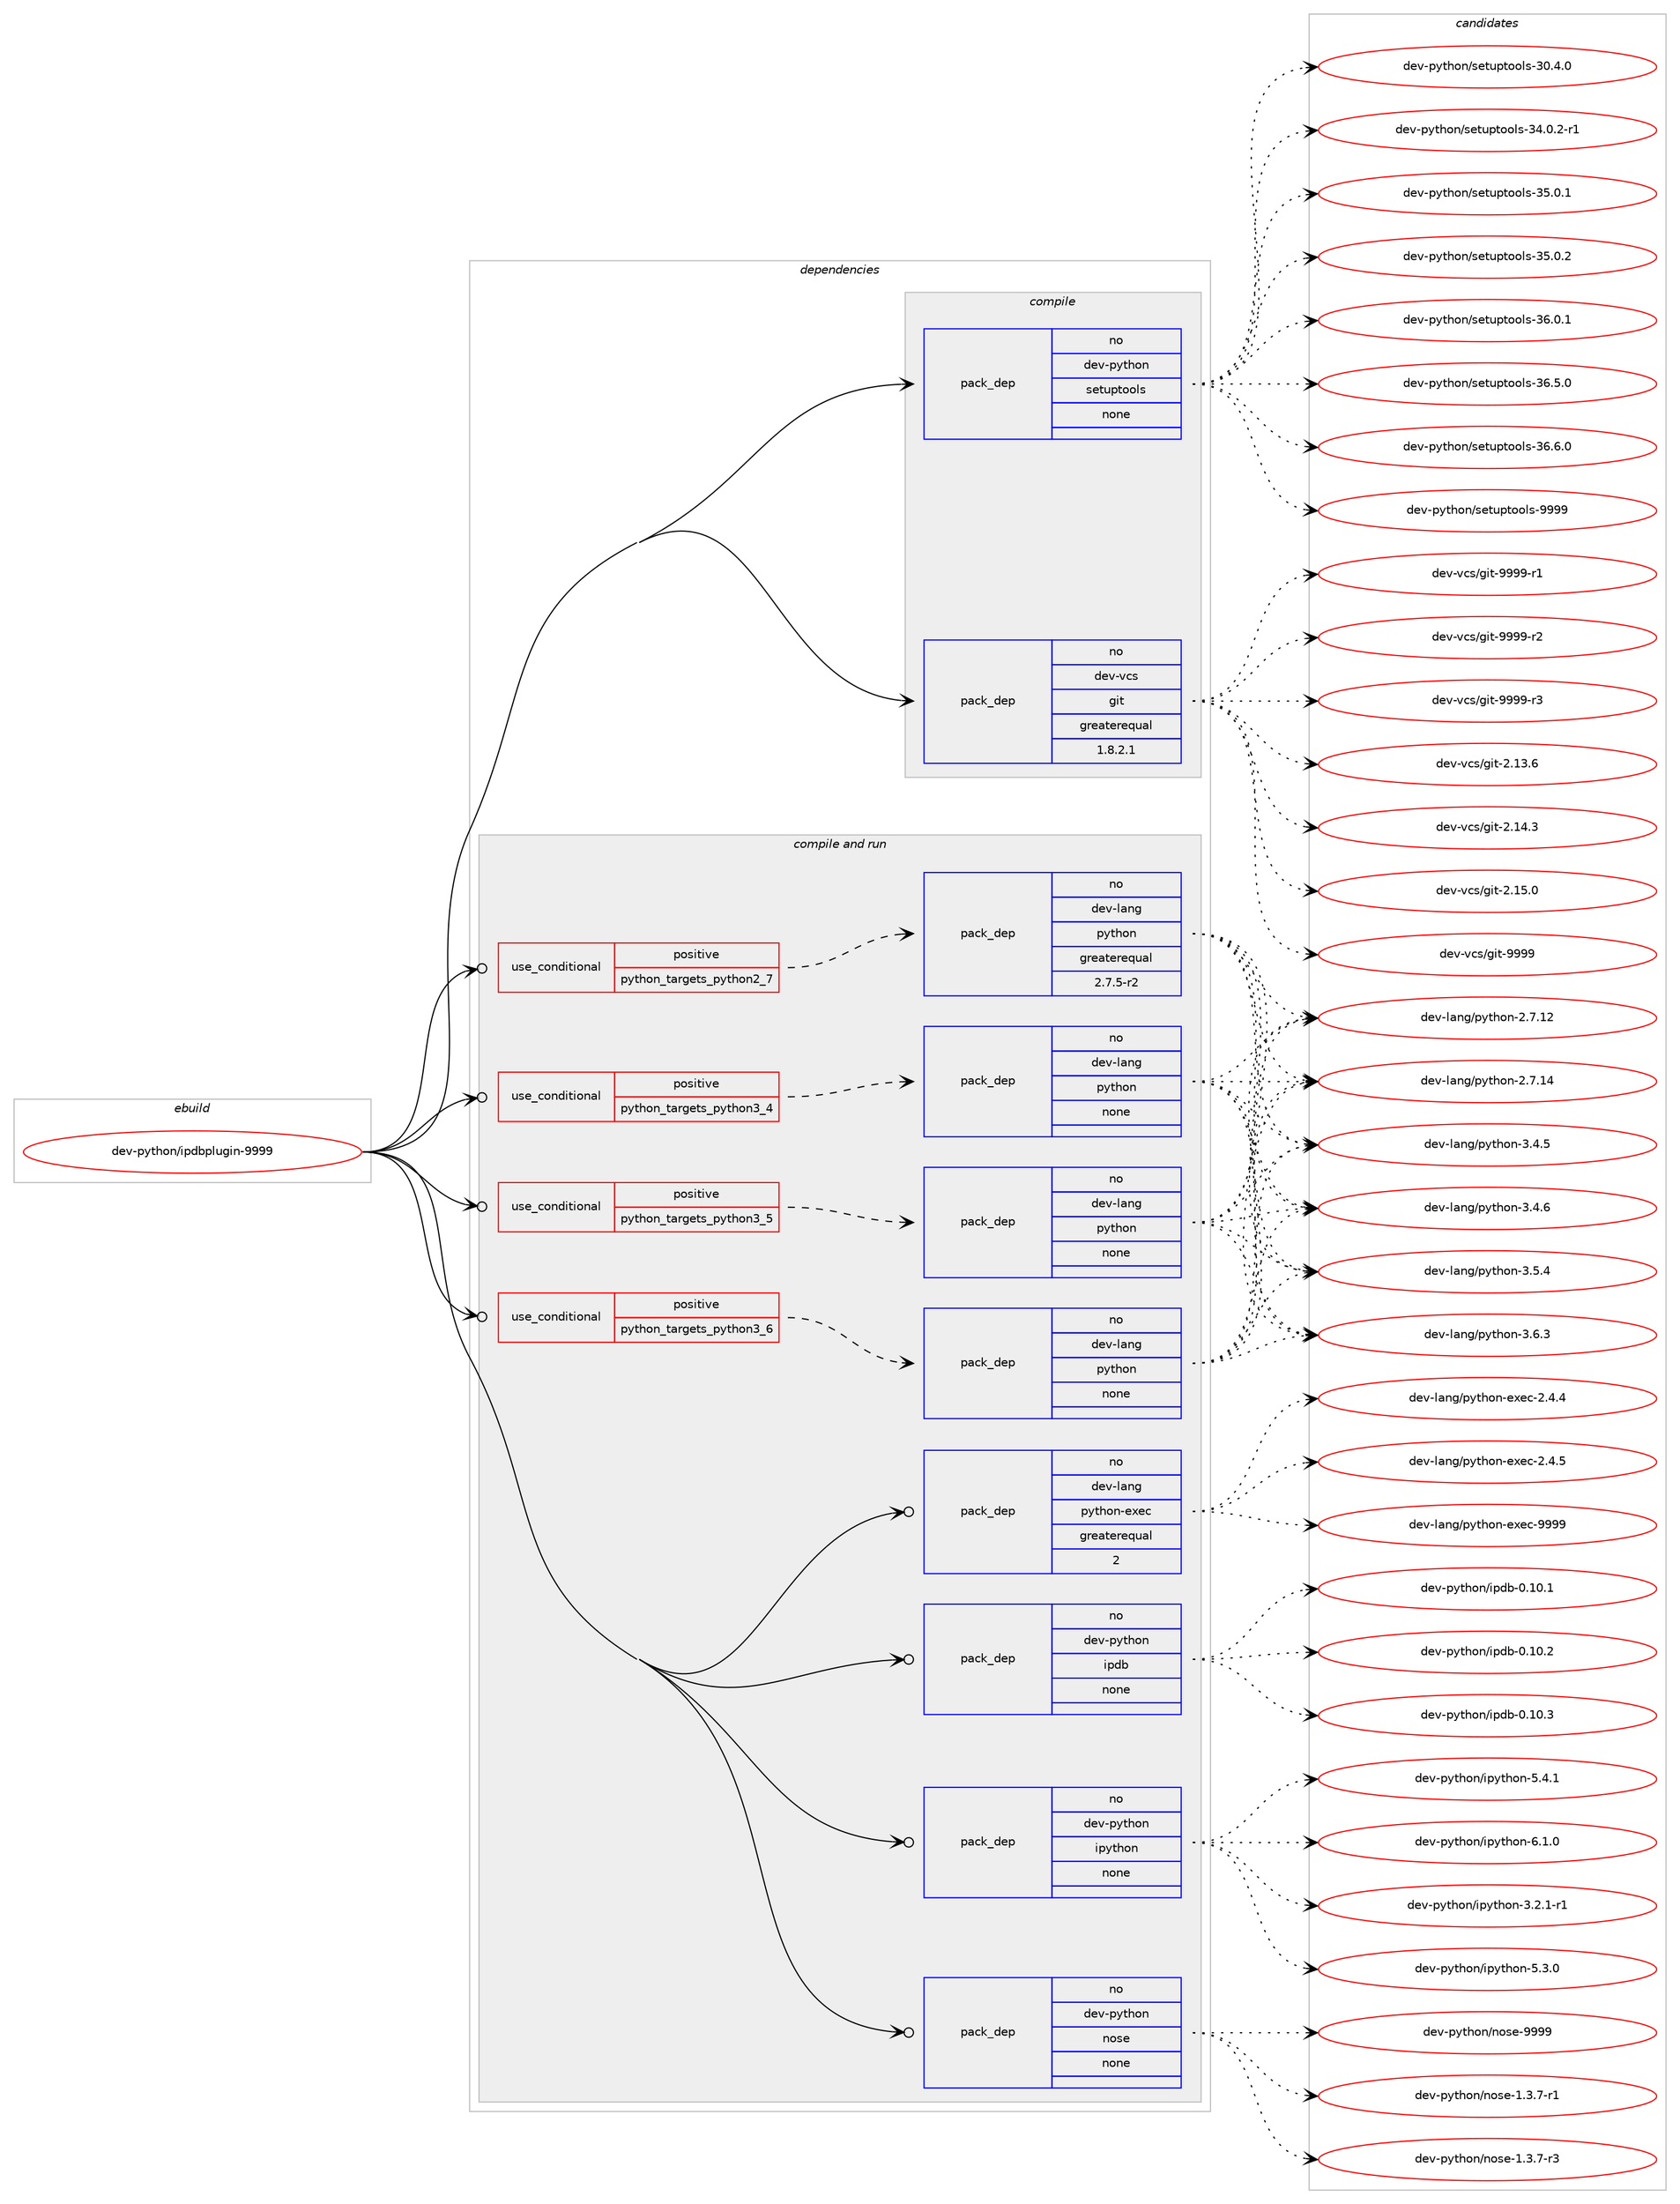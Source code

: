digraph prolog {

# *************
# Graph options
# *************

newrank=true;
concentrate=true;
compound=true;
graph [rankdir=LR,fontname=Helvetica,fontsize=10,ranksep=1.5];#, ranksep=2.5, nodesep=0.2];
edge  [arrowhead=vee];
node  [fontname=Helvetica,fontsize=10];

# **********
# The ebuild
# **********

subgraph cluster_leftcol {
color=gray;
rank=same;
label=<<i>ebuild</i>>;
id [label="dev-python/ipdbplugin-9999", color=red, width=4, href="../dev-python/ipdbplugin-9999.svg"];
}

# ****************
# The dependencies
# ****************

subgraph cluster_midcol {
color=gray;
label=<<i>dependencies</i>>;
subgraph cluster_compile {
fillcolor="#eeeeee";
style=filled;
label=<<i>compile</i>>;
subgraph pack123599 {
dependency161477 [label=<<TABLE BORDER="0" CELLBORDER="1" CELLSPACING="0" CELLPADDING="4" WIDTH="220"><TR><TD ROWSPAN="6" CELLPADDING="30">pack_dep</TD></TR><TR><TD WIDTH="110">no</TD></TR><TR><TD>dev-python</TD></TR><TR><TD>setuptools</TD></TR><TR><TD>none</TD></TR><TR><TD></TD></TR></TABLE>>, shape=none, color=blue];
}
id:e -> dependency161477:w [weight=20,style="solid",arrowhead="vee"];
subgraph pack123600 {
dependency161478 [label=<<TABLE BORDER="0" CELLBORDER="1" CELLSPACING="0" CELLPADDING="4" WIDTH="220"><TR><TD ROWSPAN="6" CELLPADDING="30">pack_dep</TD></TR><TR><TD WIDTH="110">no</TD></TR><TR><TD>dev-vcs</TD></TR><TR><TD>git</TD></TR><TR><TD>greaterequal</TD></TR><TR><TD>1.8.2.1</TD></TR></TABLE>>, shape=none, color=blue];
}
id:e -> dependency161478:w [weight=20,style="solid",arrowhead="vee"];
}
subgraph cluster_compileandrun {
fillcolor="#eeeeee";
style=filled;
label=<<i>compile and run</i>>;
subgraph cond34028 {
dependency161479 [label=<<TABLE BORDER="0" CELLBORDER="1" CELLSPACING="0" CELLPADDING="4"><TR><TD ROWSPAN="3" CELLPADDING="10">use_conditional</TD></TR><TR><TD>positive</TD></TR><TR><TD>python_targets_python2_7</TD></TR></TABLE>>, shape=none, color=red];
subgraph pack123601 {
dependency161480 [label=<<TABLE BORDER="0" CELLBORDER="1" CELLSPACING="0" CELLPADDING="4" WIDTH="220"><TR><TD ROWSPAN="6" CELLPADDING="30">pack_dep</TD></TR><TR><TD WIDTH="110">no</TD></TR><TR><TD>dev-lang</TD></TR><TR><TD>python</TD></TR><TR><TD>greaterequal</TD></TR><TR><TD>2.7.5-r2</TD></TR></TABLE>>, shape=none, color=blue];
}
dependency161479:e -> dependency161480:w [weight=20,style="dashed",arrowhead="vee"];
}
id:e -> dependency161479:w [weight=20,style="solid",arrowhead="odotvee"];
subgraph cond34029 {
dependency161481 [label=<<TABLE BORDER="0" CELLBORDER="1" CELLSPACING="0" CELLPADDING="4"><TR><TD ROWSPAN="3" CELLPADDING="10">use_conditional</TD></TR><TR><TD>positive</TD></TR><TR><TD>python_targets_python3_4</TD></TR></TABLE>>, shape=none, color=red];
subgraph pack123602 {
dependency161482 [label=<<TABLE BORDER="0" CELLBORDER="1" CELLSPACING="0" CELLPADDING="4" WIDTH="220"><TR><TD ROWSPAN="6" CELLPADDING="30">pack_dep</TD></TR><TR><TD WIDTH="110">no</TD></TR><TR><TD>dev-lang</TD></TR><TR><TD>python</TD></TR><TR><TD>none</TD></TR><TR><TD></TD></TR></TABLE>>, shape=none, color=blue];
}
dependency161481:e -> dependency161482:w [weight=20,style="dashed",arrowhead="vee"];
}
id:e -> dependency161481:w [weight=20,style="solid",arrowhead="odotvee"];
subgraph cond34030 {
dependency161483 [label=<<TABLE BORDER="0" CELLBORDER="1" CELLSPACING="0" CELLPADDING="4"><TR><TD ROWSPAN="3" CELLPADDING="10">use_conditional</TD></TR><TR><TD>positive</TD></TR><TR><TD>python_targets_python3_5</TD></TR></TABLE>>, shape=none, color=red];
subgraph pack123603 {
dependency161484 [label=<<TABLE BORDER="0" CELLBORDER="1" CELLSPACING="0" CELLPADDING="4" WIDTH="220"><TR><TD ROWSPAN="6" CELLPADDING="30">pack_dep</TD></TR><TR><TD WIDTH="110">no</TD></TR><TR><TD>dev-lang</TD></TR><TR><TD>python</TD></TR><TR><TD>none</TD></TR><TR><TD></TD></TR></TABLE>>, shape=none, color=blue];
}
dependency161483:e -> dependency161484:w [weight=20,style="dashed",arrowhead="vee"];
}
id:e -> dependency161483:w [weight=20,style="solid",arrowhead="odotvee"];
subgraph cond34031 {
dependency161485 [label=<<TABLE BORDER="0" CELLBORDER="1" CELLSPACING="0" CELLPADDING="4"><TR><TD ROWSPAN="3" CELLPADDING="10">use_conditional</TD></TR><TR><TD>positive</TD></TR><TR><TD>python_targets_python3_6</TD></TR></TABLE>>, shape=none, color=red];
subgraph pack123604 {
dependency161486 [label=<<TABLE BORDER="0" CELLBORDER="1" CELLSPACING="0" CELLPADDING="4" WIDTH="220"><TR><TD ROWSPAN="6" CELLPADDING="30">pack_dep</TD></TR><TR><TD WIDTH="110">no</TD></TR><TR><TD>dev-lang</TD></TR><TR><TD>python</TD></TR><TR><TD>none</TD></TR><TR><TD></TD></TR></TABLE>>, shape=none, color=blue];
}
dependency161485:e -> dependency161486:w [weight=20,style="dashed",arrowhead="vee"];
}
id:e -> dependency161485:w [weight=20,style="solid",arrowhead="odotvee"];
subgraph pack123605 {
dependency161487 [label=<<TABLE BORDER="0" CELLBORDER="1" CELLSPACING="0" CELLPADDING="4" WIDTH="220"><TR><TD ROWSPAN="6" CELLPADDING="30">pack_dep</TD></TR><TR><TD WIDTH="110">no</TD></TR><TR><TD>dev-lang</TD></TR><TR><TD>python-exec</TD></TR><TR><TD>greaterequal</TD></TR><TR><TD>2</TD></TR></TABLE>>, shape=none, color=blue];
}
id:e -> dependency161487:w [weight=20,style="solid",arrowhead="odotvee"];
subgraph pack123606 {
dependency161488 [label=<<TABLE BORDER="0" CELLBORDER="1" CELLSPACING="0" CELLPADDING="4" WIDTH="220"><TR><TD ROWSPAN="6" CELLPADDING="30">pack_dep</TD></TR><TR><TD WIDTH="110">no</TD></TR><TR><TD>dev-python</TD></TR><TR><TD>ipdb</TD></TR><TR><TD>none</TD></TR><TR><TD></TD></TR></TABLE>>, shape=none, color=blue];
}
id:e -> dependency161488:w [weight=20,style="solid",arrowhead="odotvee"];
subgraph pack123607 {
dependency161489 [label=<<TABLE BORDER="0" CELLBORDER="1" CELLSPACING="0" CELLPADDING="4" WIDTH="220"><TR><TD ROWSPAN="6" CELLPADDING="30">pack_dep</TD></TR><TR><TD WIDTH="110">no</TD></TR><TR><TD>dev-python</TD></TR><TR><TD>ipython</TD></TR><TR><TD>none</TD></TR><TR><TD></TD></TR></TABLE>>, shape=none, color=blue];
}
id:e -> dependency161489:w [weight=20,style="solid",arrowhead="odotvee"];
subgraph pack123608 {
dependency161490 [label=<<TABLE BORDER="0" CELLBORDER="1" CELLSPACING="0" CELLPADDING="4" WIDTH="220"><TR><TD ROWSPAN="6" CELLPADDING="30">pack_dep</TD></TR><TR><TD WIDTH="110">no</TD></TR><TR><TD>dev-python</TD></TR><TR><TD>nose</TD></TR><TR><TD>none</TD></TR><TR><TD></TD></TR></TABLE>>, shape=none, color=blue];
}
id:e -> dependency161490:w [weight=20,style="solid",arrowhead="odotvee"];
}
subgraph cluster_run {
fillcolor="#eeeeee";
style=filled;
label=<<i>run</i>>;
}
}

# **************
# The candidates
# **************

subgraph cluster_choices {
rank=same;
color=gray;
label=<<i>candidates</i>>;

subgraph choice123599 {
color=black;
nodesep=1;
choice100101118451121211161041111104711510111611711211611111110811545514846524648 [label="dev-python/setuptools-30.4.0", color=red, width=4,href="../dev-python/setuptools-30.4.0.svg"];
choice1001011184511212111610411111047115101116117112116111111108115455152464846504511449 [label="dev-python/setuptools-34.0.2-r1", color=red, width=4,href="../dev-python/setuptools-34.0.2-r1.svg"];
choice100101118451121211161041111104711510111611711211611111110811545515346484649 [label="dev-python/setuptools-35.0.1", color=red, width=4,href="../dev-python/setuptools-35.0.1.svg"];
choice100101118451121211161041111104711510111611711211611111110811545515346484650 [label="dev-python/setuptools-35.0.2", color=red, width=4,href="../dev-python/setuptools-35.0.2.svg"];
choice100101118451121211161041111104711510111611711211611111110811545515446484649 [label="dev-python/setuptools-36.0.1", color=red, width=4,href="../dev-python/setuptools-36.0.1.svg"];
choice100101118451121211161041111104711510111611711211611111110811545515446534648 [label="dev-python/setuptools-36.5.0", color=red, width=4,href="../dev-python/setuptools-36.5.0.svg"];
choice100101118451121211161041111104711510111611711211611111110811545515446544648 [label="dev-python/setuptools-36.6.0", color=red, width=4,href="../dev-python/setuptools-36.6.0.svg"];
choice10010111845112121116104111110471151011161171121161111111081154557575757 [label="dev-python/setuptools-9999", color=red, width=4,href="../dev-python/setuptools-9999.svg"];
dependency161477:e -> choice100101118451121211161041111104711510111611711211611111110811545514846524648:w [style=dotted,weight="100"];
dependency161477:e -> choice1001011184511212111610411111047115101116117112116111111108115455152464846504511449:w [style=dotted,weight="100"];
dependency161477:e -> choice100101118451121211161041111104711510111611711211611111110811545515346484649:w [style=dotted,weight="100"];
dependency161477:e -> choice100101118451121211161041111104711510111611711211611111110811545515346484650:w [style=dotted,weight="100"];
dependency161477:e -> choice100101118451121211161041111104711510111611711211611111110811545515446484649:w [style=dotted,weight="100"];
dependency161477:e -> choice100101118451121211161041111104711510111611711211611111110811545515446534648:w [style=dotted,weight="100"];
dependency161477:e -> choice100101118451121211161041111104711510111611711211611111110811545515446544648:w [style=dotted,weight="100"];
dependency161477:e -> choice10010111845112121116104111110471151011161171121161111111081154557575757:w [style=dotted,weight="100"];
}
subgraph choice123600 {
color=black;
nodesep=1;
choice10010111845118991154710310511645504649514654 [label="dev-vcs/git-2.13.6", color=red, width=4,href="../dev-vcs/git-2.13.6.svg"];
choice10010111845118991154710310511645504649524651 [label="dev-vcs/git-2.14.3", color=red, width=4,href="../dev-vcs/git-2.14.3.svg"];
choice10010111845118991154710310511645504649534648 [label="dev-vcs/git-2.15.0", color=red, width=4,href="../dev-vcs/git-2.15.0.svg"];
choice1001011184511899115471031051164557575757 [label="dev-vcs/git-9999", color=red, width=4,href="../dev-vcs/git-9999.svg"];
choice10010111845118991154710310511645575757574511449 [label="dev-vcs/git-9999-r1", color=red, width=4,href="../dev-vcs/git-9999-r1.svg"];
choice10010111845118991154710310511645575757574511450 [label="dev-vcs/git-9999-r2", color=red, width=4,href="../dev-vcs/git-9999-r2.svg"];
choice10010111845118991154710310511645575757574511451 [label="dev-vcs/git-9999-r3", color=red, width=4,href="../dev-vcs/git-9999-r3.svg"];
dependency161478:e -> choice10010111845118991154710310511645504649514654:w [style=dotted,weight="100"];
dependency161478:e -> choice10010111845118991154710310511645504649524651:w [style=dotted,weight="100"];
dependency161478:e -> choice10010111845118991154710310511645504649534648:w [style=dotted,weight="100"];
dependency161478:e -> choice1001011184511899115471031051164557575757:w [style=dotted,weight="100"];
dependency161478:e -> choice10010111845118991154710310511645575757574511449:w [style=dotted,weight="100"];
dependency161478:e -> choice10010111845118991154710310511645575757574511450:w [style=dotted,weight="100"];
dependency161478:e -> choice10010111845118991154710310511645575757574511451:w [style=dotted,weight="100"];
}
subgraph choice123601 {
color=black;
nodesep=1;
choice10010111845108971101034711212111610411111045504655464950 [label="dev-lang/python-2.7.12", color=red, width=4,href="../dev-lang/python-2.7.12.svg"];
choice10010111845108971101034711212111610411111045504655464952 [label="dev-lang/python-2.7.14", color=red, width=4,href="../dev-lang/python-2.7.14.svg"];
choice100101118451089711010347112121116104111110455146524653 [label="dev-lang/python-3.4.5", color=red, width=4,href="../dev-lang/python-3.4.5.svg"];
choice100101118451089711010347112121116104111110455146524654 [label="dev-lang/python-3.4.6", color=red, width=4,href="../dev-lang/python-3.4.6.svg"];
choice100101118451089711010347112121116104111110455146534652 [label="dev-lang/python-3.5.4", color=red, width=4,href="../dev-lang/python-3.5.4.svg"];
choice100101118451089711010347112121116104111110455146544651 [label="dev-lang/python-3.6.3", color=red, width=4,href="../dev-lang/python-3.6.3.svg"];
dependency161480:e -> choice10010111845108971101034711212111610411111045504655464950:w [style=dotted,weight="100"];
dependency161480:e -> choice10010111845108971101034711212111610411111045504655464952:w [style=dotted,weight="100"];
dependency161480:e -> choice100101118451089711010347112121116104111110455146524653:w [style=dotted,weight="100"];
dependency161480:e -> choice100101118451089711010347112121116104111110455146524654:w [style=dotted,weight="100"];
dependency161480:e -> choice100101118451089711010347112121116104111110455146534652:w [style=dotted,weight="100"];
dependency161480:e -> choice100101118451089711010347112121116104111110455146544651:w [style=dotted,weight="100"];
}
subgraph choice123602 {
color=black;
nodesep=1;
choice10010111845108971101034711212111610411111045504655464950 [label="dev-lang/python-2.7.12", color=red, width=4,href="../dev-lang/python-2.7.12.svg"];
choice10010111845108971101034711212111610411111045504655464952 [label="dev-lang/python-2.7.14", color=red, width=4,href="../dev-lang/python-2.7.14.svg"];
choice100101118451089711010347112121116104111110455146524653 [label="dev-lang/python-3.4.5", color=red, width=4,href="../dev-lang/python-3.4.5.svg"];
choice100101118451089711010347112121116104111110455146524654 [label="dev-lang/python-3.4.6", color=red, width=4,href="../dev-lang/python-3.4.6.svg"];
choice100101118451089711010347112121116104111110455146534652 [label="dev-lang/python-3.5.4", color=red, width=4,href="../dev-lang/python-3.5.4.svg"];
choice100101118451089711010347112121116104111110455146544651 [label="dev-lang/python-3.6.3", color=red, width=4,href="../dev-lang/python-3.6.3.svg"];
dependency161482:e -> choice10010111845108971101034711212111610411111045504655464950:w [style=dotted,weight="100"];
dependency161482:e -> choice10010111845108971101034711212111610411111045504655464952:w [style=dotted,weight="100"];
dependency161482:e -> choice100101118451089711010347112121116104111110455146524653:w [style=dotted,weight="100"];
dependency161482:e -> choice100101118451089711010347112121116104111110455146524654:w [style=dotted,weight="100"];
dependency161482:e -> choice100101118451089711010347112121116104111110455146534652:w [style=dotted,weight="100"];
dependency161482:e -> choice100101118451089711010347112121116104111110455146544651:w [style=dotted,weight="100"];
}
subgraph choice123603 {
color=black;
nodesep=1;
choice10010111845108971101034711212111610411111045504655464950 [label="dev-lang/python-2.7.12", color=red, width=4,href="../dev-lang/python-2.7.12.svg"];
choice10010111845108971101034711212111610411111045504655464952 [label="dev-lang/python-2.7.14", color=red, width=4,href="../dev-lang/python-2.7.14.svg"];
choice100101118451089711010347112121116104111110455146524653 [label="dev-lang/python-3.4.5", color=red, width=4,href="../dev-lang/python-3.4.5.svg"];
choice100101118451089711010347112121116104111110455146524654 [label="dev-lang/python-3.4.6", color=red, width=4,href="../dev-lang/python-3.4.6.svg"];
choice100101118451089711010347112121116104111110455146534652 [label="dev-lang/python-3.5.4", color=red, width=4,href="../dev-lang/python-3.5.4.svg"];
choice100101118451089711010347112121116104111110455146544651 [label="dev-lang/python-3.6.3", color=red, width=4,href="../dev-lang/python-3.6.3.svg"];
dependency161484:e -> choice10010111845108971101034711212111610411111045504655464950:w [style=dotted,weight="100"];
dependency161484:e -> choice10010111845108971101034711212111610411111045504655464952:w [style=dotted,weight="100"];
dependency161484:e -> choice100101118451089711010347112121116104111110455146524653:w [style=dotted,weight="100"];
dependency161484:e -> choice100101118451089711010347112121116104111110455146524654:w [style=dotted,weight="100"];
dependency161484:e -> choice100101118451089711010347112121116104111110455146534652:w [style=dotted,weight="100"];
dependency161484:e -> choice100101118451089711010347112121116104111110455146544651:w [style=dotted,weight="100"];
}
subgraph choice123604 {
color=black;
nodesep=1;
choice10010111845108971101034711212111610411111045504655464950 [label="dev-lang/python-2.7.12", color=red, width=4,href="../dev-lang/python-2.7.12.svg"];
choice10010111845108971101034711212111610411111045504655464952 [label="dev-lang/python-2.7.14", color=red, width=4,href="../dev-lang/python-2.7.14.svg"];
choice100101118451089711010347112121116104111110455146524653 [label="dev-lang/python-3.4.5", color=red, width=4,href="../dev-lang/python-3.4.5.svg"];
choice100101118451089711010347112121116104111110455146524654 [label="dev-lang/python-3.4.6", color=red, width=4,href="../dev-lang/python-3.4.6.svg"];
choice100101118451089711010347112121116104111110455146534652 [label="dev-lang/python-3.5.4", color=red, width=4,href="../dev-lang/python-3.5.4.svg"];
choice100101118451089711010347112121116104111110455146544651 [label="dev-lang/python-3.6.3", color=red, width=4,href="../dev-lang/python-3.6.3.svg"];
dependency161486:e -> choice10010111845108971101034711212111610411111045504655464950:w [style=dotted,weight="100"];
dependency161486:e -> choice10010111845108971101034711212111610411111045504655464952:w [style=dotted,weight="100"];
dependency161486:e -> choice100101118451089711010347112121116104111110455146524653:w [style=dotted,weight="100"];
dependency161486:e -> choice100101118451089711010347112121116104111110455146524654:w [style=dotted,weight="100"];
dependency161486:e -> choice100101118451089711010347112121116104111110455146534652:w [style=dotted,weight="100"];
dependency161486:e -> choice100101118451089711010347112121116104111110455146544651:w [style=dotted,weight="100"];
}
subgraph choice123605 {
color=black;
nodesep=1;
choice1001011184510897110103471121211161041111104510112010199455046524652 [label="dev-lang/python-exec-2.4.4", color=red, width=4,href="../dev-lang/python-exec-2.4.4.svg"];
choice1001011184510897110103471121211161041111104510112010199455046524653 [label="dev-lang/python-exec-2.4.5", color=red, width=4,href="../dev-lang/python-exec-2.4.5.svg"];
choice10010111845108971101034711212111610411111045101120101994557575757 [label="dev-lang/python-exec-9999", color=red, width=4,href="../dev-lang/python-exec-9999.svg"];
dependency161487:e -> choice1001011184510897110103471121211161041111104510112010199455046524652:w [style=dotted,weight="100"];
dependency161487:e -> choice1001011184510897110103471121211161041111104510112010199455046524653:w [style=dotted,weight="100"];
dependency161487:e -> choice10010111845108971101034711212111610411111045101120101994557575757:w [style=dotted,weight="100"];
}
subgraph choice123606 {
color=black;
nodesep=1;
choice10010111845112121116104111110471051121009845484649484649 [label="dev-python/ipdb-0.10.1", color=red, width=4,href="../dev-python/ipdb-0.10.1.svg"];
choice10010111845112121116104111110471051121009845484649484650 [label="dev-python/ipdb-0.10.2", color=red, width=4,href="../dev-python/ipdb-0.10.2.svg"];
choice10010111845112121116104111110471051121009845484649484651 [label="dev-python/ipdb-0.10.3", color=red, width=4,href="../dev-python/ipdb-0.10.3.svg"];
dependency161488:e -> choice10010111845112121116104111110471051121009845484649484649:w [style=dotted,weight="100"];
dependency161488:e -> choice10010111845112121116104111110471051121009845484649484650:w [style=dotted,weight="100"];
dependency161488:e -> choice10010111845112121116104111110471051121009845484649484651:w [style=dotted,weight="100"];
}
subgraph choice123607 {
color=black;
nodesep=1;
choice10010111845112121116104111110471051121211161041111104551465046494511449 [label="dev-python/ipython-3.2.1-r1", color=red, width=4,href="../dev-python/ipython-3.2.1-r1.svg"];
choice1001011184511212111610411111047105112121116104111110455346514648 [label="dev-python/ipython-5.3.0", color=red, width=4,href="../dev-python/ipython-5.3.0.svg"];
choice1001011184511212111610411111047105112121116104111110455346524649 [label="dev-python/ipython-5.4.1", color=red, width=4,href="../dev-python/ipython-5.4.1.svg"];
choice1001011184511212111610411111047105112121116104111110455446494648 [label="dev-python/ipython-6.1.0", color=red, width=4,href="../dev-python/ipython-6.1.0.svg"];
dependency161489:e -> choice10010111845112121116104111110471051121211161041111104551465046494511449:w [style=dotted,weight="100"];
dependency161489:e -> choice1001011184511212111610411111047105112121116104111110455346514648:w [style=dotted,weight="100"];
dependency161489:e -> choice1001011184511212111610411111047105112121116104111110455346524649:w [style=dotted,weight="100"];
dependency161489:e -> choice1001011184511212111610411111047105112121116104111110455446494648:w [style=dotted,weight="100"];
}
subgraph choice123608 {
color=black;
nodesep=1;
choice10010111845112121116104111110471101111151014549465146554511449 [label="dev-python/nose-1.3.7-r1", color=red, width=4,href="../dev-python/nose-1.3.7-r1.svg"];
choice10010111845112121116104111110471101111151014549465146554511451 [label="dev-python/nose-1.3.7-r3", color=red, width=4,href="../dev-python/nose-1.3.7-r3.svg"];
choice10010111845112121116104111110471101111151014557575757 [label="dev-python/nose-9999", color=red, width=4,href="../dev-python/nose-9999.svg"];
dependency161490:e -> choice10010111845112121116104111110471101111151014549465146554511449:w [style=dotted,weight="100"];
dependency161490:e -> choice10010111845112121116104111110471101111151014549465146554511451:w [style=dotted,weight="100"];
dependency161490:e -> choice10010111845112121116104111110471101111151014557575757:w [style=dotted,weight="100"];
}
}

}

